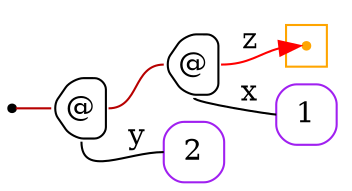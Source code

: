 digraph G {
  rankdir=LR;
  edge[arrowhead=none,arrowtail=none];
  node[fixedsize=true,shape=circle]
  size="9.201041666666667,5.219270833333334";
  labeldistance=0;
  nodesep=.175;
  ranksep=.175;

 nd1[shape=point];
   nd29[label="1",tooltip="nd29-ConstGraph",style=rounded,orientation=90,shape=square,width=.4,height=.4,color="purple"];
   nd36[label="2",tooltip="nd36-ConstGraph",style=rounded,orientation=90,shape=square,width=.4,height=.4,color="purple"];
 subgraph cluster_nd52 {
   graph[style=fill,color="orange"];
   ndcluster_nd52[tooltip="nd52",orientation=90,shape=point,color="orange"];
 };
 nd110[label="@",tooltip="nd110-AppGraph",style=rounded,orientation=90,shape=house,width=.4,height=.4,color="#000000"];
 nd111[label="@",tooltip="nd111-AppGraph",style=rounded,orientation=90,shape=house,width=.4,height=.4,color="#000000"];

  nd111->ndcluster_nd52[label="z",tailport=e,headport=w,color=red,arrowhead=normal];
  nd110->nd111[tailport=e,headport=w,color="#b70000",arrowhead=none,arrowtail=none];
  nd1->nd110[tailport=e,headport=w,color="#b70000",arrowhead=none,arrowtail=none];
  nd110->nd36[label="y",tailport=s,headport=w];
  nd111->nd29[label="x",tailport=s,headport=w];
}